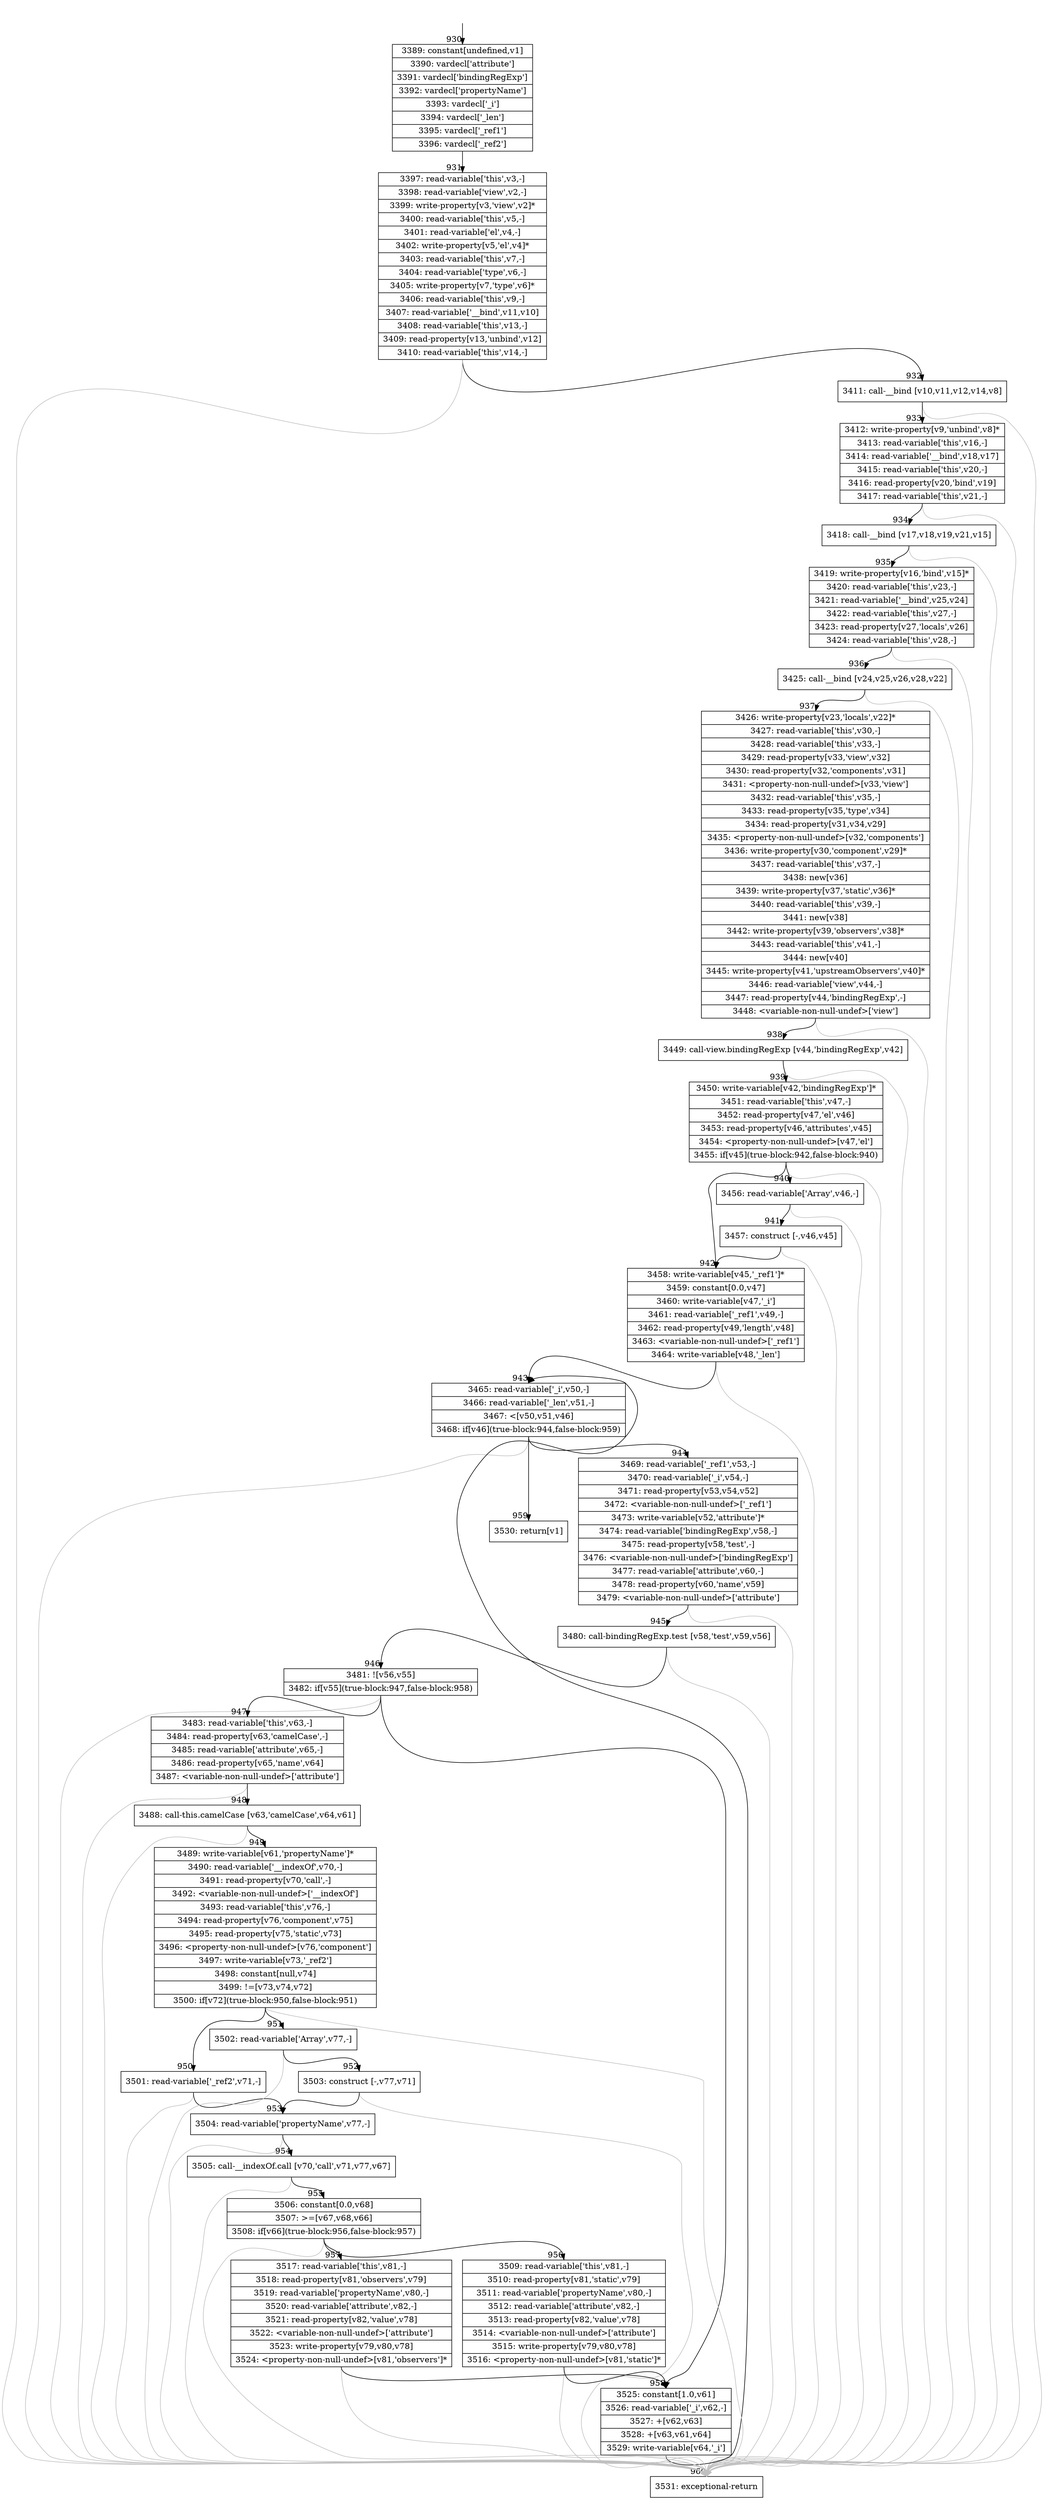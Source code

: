 digraph {
rankdir="TD"
BB_entry65[shape=none,label=""];
BB_entry65 -> BB930 [tailport=s, headport=n, headlabel="    930"]
BB930 [shape=record label="{3389: constant[undefined,v1]|3390: vardecl['attribute']|3391: vardecl['bindingRegExp']|3392: vardecl['propertyName']|3393: vardecl['_i']|3394: vardecl['_len']|3395: vardecl['_ref1']|3396: vardecl['_ref2']}" ] 
BB930 -> BB931 [tailport=s, headport=n, headlabel="      931"]
BB931 [shape=record label="{3397: read-variable['this',v3,-]|3398: read-variable['view',v2,-]|3399: write-property[v3,'view',v2]*|3400: read-variable['this',v5,-]|3401: read-variable['el',v4,-]|3402: write-property[v5,'el',v4]*|3403: read-variable['this',v7,-]|3404: read-variable['type',v6,-]|3405: write-property[v7,'type',v6]*|3406: read-variable['this',v9,-]|3407: read-variable['__bind',v11,v10]|3408: read-variable['this',v13,-]|3409: read-property[v13,'unbind',v12]|3410: read-variable['this',v14,-]}" ] 
BB931 -> BB932 [tailport=s, headport=n, headlabel="      932"]
BB931 -> BB960 [tailport=s, headport=n, color=gray, headlabel="      960"]
BB932 [shape=record label="{3411: call-__bind [v10,v11,v12,v14,v8]}" ] 
BB932 -> BB933 [tailport=s, headport=n, headlabel="      933"]
BB932 -> BB960 [tailport=s, headport=n, color=gray]
BB933 [shape=record label="{3412: write-property[v9,'unbind',v8]*|3413: read-variable['this',v16,-]|3414: read-variable['__bind',v18,v17]|3415: read-variable['this',v20,-]|3416: read-property[v20,'bind',v19]|3417: read-variable['this',v21,-]}" ] 
BB933 -> BB934 [tailport=s, headport=n, headlabel="      934"]
BB933 -> BB960 [tailport=s, headport=n, color=gray]
BB934 [shape=record label="{3418: call-__bind [v17,v18,v19,v21,v15]}" ] 
BB934 -> BB935 [tailport=s, headport=n, headlabel="      935"]
BB934 -> BB960 [tailport=s, headport=n, color=gray]
BB935 [shape=record label="{3419: write-property[v16,'bind',v15]*|3420: read-variable['this',v23,-]|3421: read-variable['__bind',v25,v24]|3422: read-variable['this',v27,-]|3423: read-property[v27,'locals',v26]|3424: read-variable['this',v28,-]}" ] 
BB935 -> BB936 [tailport=s, headport=n, headlabel="      936"]
BB935 -> BB960 [tailport=s, headport=n, color=gray]
BB936 [shape=record label="{3425: call-__bind [v24,v25,v26,v28,v22]}" ] 
BB936 -> BB937 [tailport=s, headport=n, headlabel="      937"]
BB936 -> BB960 [tailport=s, headport=n, color=gray]
BB937 [shape=record label="{3426: write-property[v23,'locals',v22]*|3427: read-variable['this',v30,-]|3428: read-variable['this',v33,-]|3429: read-property[v33,'view',v32]|3430: read-property[v32,'components',v31]|3431: \<property-non-null-undef\>[v33,'view']|3432: read-variable['this',v35,-]|3433: read-property[v35,'type',v34]|3434: read-property[v31,v34,v29]|3435: \<property-non-null-undef\>[v32,'components']|3436: write-property[v30,'component',v29]*|3437: read-variable['this',v37,-]|3438: new[v36]|3439: write-property[v37,'static',v36]*|3440: read-variable['this',v39,-]|3441: new[v38]|3442: write-property[v39,'observers',v38]*|3443: read-variable['this',v41,-]|3444: new[v40]|3445: write-property[v41,'upstreamObservers',v40]*|3446: read-variable['view',v44,-]|3447: read-property[v44,'bindingRegExp',-]|3448: \<variable-non-null-undef\>['view']}" ] 
BB937 -> BB938 [tailport=s, headport=n, headlabel="      938"]
BB937 -> BB960 [tailport=s, headport=n, color=gray]
BB938 [shape=record label="{3449: call-view.bindingRegExp [v44,'bindingRegExp',v42]}" ] 
BB938 -> BB939 [tailport=s, headport=n, headlabel="      939"]
BB938 -> BB960 [tailport=s, headport=n, color=gray]
BB939 [shape=record label="{3450: write-variable[v42,'bindingRegExp']*|3451: read-variable['this',v47,-]|3452: read-property[v47,'el',v46]|3453: read-property[v46,'attributes',v45]|3454: \<property-non-null-undef\>[v47,'el']|3455: if[v45](true-block:942,false-block:940)}" ] 
BB939 -> BB942 [tailport=s, headport=n, headlabel="      942"]
BB939 -> BB940 [tailport=s, headport=n, headlabel="      940"]
BB939 -> BB960 [tailport=s, headport=n, color=gray]
BB940 [shape=record label="{3456: read-variable['Array',v46,-]}" ] 
BB940 -> BB941 [tailport=s, headport=n, headlabel="      941"]
BB940 -> BB960 [tailport=s, headport=n, color=gray]
BB941 [shape=record label="{3457: construct [-,v46,v45]}" ] 
BB941 -> BB942 [tailport=s, headport=n]
BB941 -> BB960 [tailport=s, headport=n, color=gray]
BB942 [shape=record label="{3458: write-variable[v45,'_ref1']*|3459: constant[0.0,v47]|3460: write-variable[v47,'_i']|3461: read-variable['_ref1',v49,-]|3462: read-property[v49,'length',v48]|3463: \<variable-non-null-undef\>['_ref1']|3464: write-variable[v48,'_len']}" ] 
BB942 -> BB943 [tailport=s, headport=n, headlabel="      943"]
BB942 -> BB960 [tailport=s, headport=n, color=gray]
BB943 [shape=record label="{3465: read-variable['_i',v50,-]|3466: read-variable['_len',v51,-]|3467: \<[v50,v51,v46]|3468: if[v46](true-block:944,false-block:959)}" ] 
BB943 -> BB944 [tailport=s, headport=n, headlabel="      944"]
BB943 -> BB959 [tailport=s, headport=n, headlabel="      959"]
BB943 -> BB960 [tailport=s, headport=n, color=gray]
BB944 [shape=record label="{3469: read-variable['_ref1',v53,-]|3470: read-variable['_i',v54,-]|3471: read-property[v53,v54,v52]|3472: \<variable-non-null-undef\>['_ref1']|3473: write-variable[v52,'attribute']*|3474: read-variable['bindingRegExp',v58,-]|3475: read-property[v58,'test',-]|3476: \<variable-non-null-undef\>['bindingRegExp']|3477: read-variable['attribute',v60,-]|3478: read-property[v60,'name',v59]|3479: \<variable-non-null-undef\>['attribute']}" ] 
BB944 -> BB945 [tailport=s, headport=n, headlabel="      945"]
BB944 -> BB960 [tailport=s, headport=n, color=gray]
BB945 [shape=record label="{3480: call-bindingRegExp.test [v58,'test',v59,v56]}" ] 
BB945 -> BB946 [tailport=s, headport=n, headlabel="      946"]
BB945 -> BB960 [tailport=s, headport=n, color=gray]
BB946 [shape=record label="{3481: ![v56,v55]|3482: if[v55](true-block:947,false-block:958)}" ] 
BB946 -> BB947 [tailport=s, headport=n, headlabel="      947"]
BB946 -> BB958 [tailport=s, headport=n, headlabel="      958"]
BB946 -> BB960 [tailport=s, headport=n, color=gray]
BB947 [shape=record label="{3483: read-variable['this',v63,-]|3484: read-property[v63,'camelCase',-]|3485: read-variable['attribute',v65,-]|3486: read-property[v65,'name',v64]|3487: \<variable-non-null-undef\>['attribute']}" ] 
BB947 -> BB948 [tailport=s, headport=n, headlabel="      948"]
BB947 -> BB960 [tailport=s, headport=n, color=gray]
BB948 [shape=record label="{3488: call-this.camelCase [v63,'camelCase',v64,v61]}" ] 
BB948 -> BB949 [tailport=s, headport=n, headlabel="      949"]
BB948 -> BB960 [tailport=s, headport=n, color=gray]
BB949 [shape=record label="{3489: write-variable[v61,'propertyName']*|3490: read-variable['__indexOf',v70,-]|3491: read-property[v70,'call',-]|3492: \<variable-non-null-undef\>['__indexOf']|3493: read-variable['this',v76,-]|3494: read-property[v76,'component',v75]|3495: read-property[v75,'static',v73]|3496: \<property-non-null-undef\>[v76,'component']|3497: write-variable[v73,'_ref2']|3498: constant[null,v74]|3499: !=[v73,v74,v72]|3500: if[v72](true-block:950,false-block:951)}" ] 
BB949 -> BB950 [tailport=s, headport=n, headlabel="      950"]
BB949 -> BB951 [tailport=s, headport=n, headlabel="      951"]
BB949 -> BB960 [tailport=s, headport=n, color=gray]
BB950 [shape=record label="{3501: read-variable['_ref2',v71,-]}" ] 
BB950 -> BB953 [tailport=s, headport=n, headlabel="      953"]
BB950 -> BB960 [tailport=s, headport=n, color=gray]
BB951 [shape=record label="{3502: read-variable['Array',v77,-]}" ] 
BB951 -> BB952 [tailport=s, headport=n, headlabel="      952"]
BB951 -> BB960 [tailport=s, headport=n, color=gray]
BB952 [shape=record label="{3503: construct [-,v77,v71]}" ] 
BB952 -> BB953 [tailport=s, headport=n]
BB952 -> BB960 [tailport=s, headport=n, color=gray]
BB953 [shape=record label="{3504: read-variable['propertyName',v77,-]}" ] 
BB953 -> BB954 [tailport=s, headport=n, headlabel="      954"]
BB953 -> BB960 [tailport=s, headport=n, color=gray]
BB954 [shape=record label="{3505: call-__indexOf.call [v70,'call',v71,v77,v67]}" ] 
BB954 -> BB955 [tailport=s, headport=n, headlabel="      955"]
BB954 -> BB960 [tailport=s, headport=n, color=gray]
BB955 [shape=record label="{3506: constant[0.0,v68]|3507: \>=[v67,v68,v66]|3508: if[v66](true-block:956,false-block:957)}" ] 
BB955 -> BB956 [tailport=s, headport=n, headlabel="      956"]
BB955 -> BB957 [tailport=s, headport=n, headlabel="      957"]
BB955 -> BB960 [tailport=s, headport=n, color=gray]
BB956 [shape=record label="{3509: read-variable['this',v81,-]|3510: read-property[v81,'static',v79]|3511: read-variable['propertyName',v80,-]|3512: read-variable['attribute',v82,-]|3513: read-property[v82,'value',v78]|3514: \<variable-non-null-undef\>['attribute']|3515: write-property[v79,v80,v78]|3516: \<property-non-null-undef\>[v81,'static']*}" ] 
BB956 -> BB958 [tailport=s, headport=n]
BB956 -> BB960 [tailport=s, headport=n, color=gray]
BB957 [shape=record label="{3517: read-variable['this',v81,-]|3518: read-property[v81,'observers',v79]|3519: read-variable['propertyName',v80,-]|3520: read-variable['attribute',v82,-]|3521: read-property[v82,'value',v78]|3522: \<variable-non-null-undef\>['attribute']|3523: write-property[v79,v80,v78]|3524: \<property-non-null-undef\>[v81,'observers']*}" ] 
BB957 -> BB958 [tailport=s, headport=n]
BB957 -> BB960 [tailport=s, headport=n, color=gray]
BB958 [shape=record label="{3525: constant[1.0,v61]|3526: read-variable['_i',v62,-]|3527: +[v62,v63]|3528: +[v63,v61,v64]|3529: write-variable[v64,'_i']}" ] 
BB958 -> BB943 [tailport=s, headport=n]
BB958 -> BB960 [tailport=s, headport=n, color=gray]
BB959 [shape=record label="{3530: return[v1]}" ] 
BB960 [shape=record label="{3531: exceptional-return}" ] 
//#$~ 766
}
